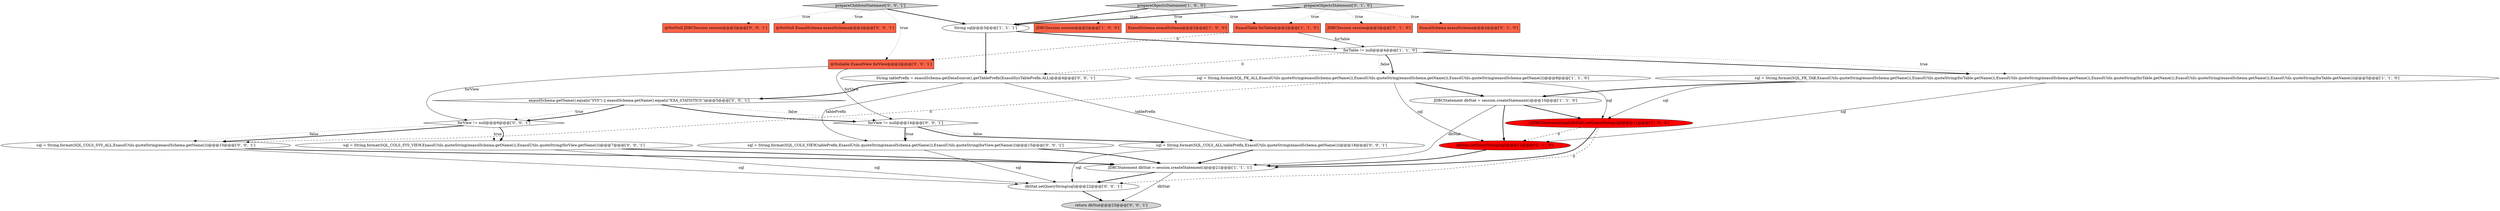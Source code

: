 digraph {
19 [style = filled, label = "@NotNull JDBCSession session@@@2@@@['0', '0', '1']", fillcolor = tomato, shape = box image = "AAA0AAABBB3BBB"];
20 [style = filled, label = "return dbStat@@@23@@@['0', '0', '1']", fillcolor = lightgray, shape = ellipse image = "AAA0AAABBB3BBB"];
6 [style = filled, label = "sql = String.format(SQL_FK_TAB,ExasolUtils.quoteString(exasolSchema.getName()),ExasolUtils.quoteString(forTable.getName()),ExasolUtils.quoteString(exasolSchema.getName()),ExasolUtils.quoteString(forTable.getName()),ExasolUtils.quoteString(exasolSchema.getName()),ExasolUtils.quoteString(forTable.getName()))@@@5@@@['1', '1', '0']", fillcolor = white, shape = ellipse image = "AAA0AAABBB1BBB"];
15 [style = filled, label = "exasolSchema.getName().equals(\"SYS\") || exasolSchema.getName().equals(\"EXA_STATISTICS\")@@@5@@@['0', '0', '1']", fillcolor = white, shape = diamond image = "AAA0AAABBB3BBB"];
17 [style = filled, label = "sql = String.format(SQL_COLS_SYS_VIEW,ExasolUtils.quoteString(exasolSchema.getName()),ExasolUtils.quoteString(forView.getName()))@@@7@@@['0', '0', '1']", fillcolor = white, shape = ellipse image = "AAA0AAABBB3BBB"];
18 [style = filled, label = "@NotNull ExasolSchema exasolSchema@@@2@@@['0', '0', '1']", fillcolor = tomato, shape = box image = "AAA0AAABBB3BBB"];
23 [style = filled, label = "sql = String.format(SQL_COLS_ALL,tablePrefix,ExasolUtils.quoteString(exasolSchema.getName()))@@@18@@@['0', '0', '1']", fillcolor = white, shape = ellipse image = "AAA0AAABBB3BBB"];
5 [style = filled, label = "JDBCStatement dbStat = session.createStatement()@@@10@@@['1', '1', '0']", fillcolor = white, shape = ellipse image = "AAA0AAABBB1BBB"];
1 [style = filled, label = "prepareObjectsStatement['1', '0', '0']", fillcolor = lightgray, shape = diamond image = "AAA0AAABBB1BBB"];
0 [style = filled, label = "JDBCSession session@@@2@@@['1', '0', '0']", fillcolor = tomato, shape = box image = "AAA0AAABBB1BBB"];
16 [style = filled, label = "sql = String.format(SQL_COLS_VIEW,tablePrefix,ExasolUtils.quoteString(exasolSchema.getName()),ExasolUtils.quoteString(forView.getName()))@@@15@@@['0', '0', '1']", fillcolor = white, shape = ellipse image = "AAA0AAABBB3BBB"];
7 [style = filled, label = "sql = String.format(SQL_FK_ALL,ExasolUtils.quoteString(exasolSchema.getName()),ExasolUtils.quoteString(exasolSchema.getName()),ExasolUtils.quoteString(exasolSchema.getName()))@@@8@@@['1', '1', '0']", fillcolor = white, shape = ellipse image = "AAA0AAABBB1BBB"];
2 [style = filled, label = "forTable != null@@@4@@@['1', '1', '0']", fillcolor = white, shape = diamond image = "AAA0AAABBB1BBB"];
14 [style = filled, label = "prepareObjectsStatement['0', '1', '0']", fillcolor = lightgray, shape = diamond image = "AAA0AAABBB2BBB"];
26 [style = filled, label = "@Nullable ExasolView forView@@@2@@@['0', '0', '1']", fillcolor = tomato, shape = box image = "AAA0AAABBB3BBB"];
3 [style = filled, label = "((JDBCStatementImpl)dbStat).setQueryString(sql)@@@11@@@['1', '0', '0']", fillcolor = red, shape = ellipse image = "AAA1AAABBB1BBB"];
4 [style = filled, label = "ExasolSchema exasolSchema@@@2@@@['1', '0', '0']", fillcolor = tomato, shape = box image = "AAA0AAABBB1BBB"];
25 [style = filled, label = "sql = String.format(SQL_COLS_SYS_ALL,ExasolUtils.quoteString(exasolSchema.getName()))@@@10@@@['0', '0', '1']", fillcolor = white, shape = ellipse image = "AAA0AAABBB3BBB"];
24 [style = filled, label = "prepareChildrenStatement['0', '0', '1']", fillcolor = lightgray, shape = diamond image = "AAA0AAABBB3BBB"];
11 [style = filled, label = "JDBCSession session@@@2@@@['0', '1', '0']", fillcolor = tomato, shape = box image = "AAA0AAABBB2BBB"];
22 [style = filled, label = "forView != null@@@14@@@['0', '0', '1']", fillcolor = white, shape = diamond image = "AAA0AAABBB3BBB"];
28 [style = filled, label = "String tablePrefix = exasolSchema.getDataSource().getTablePrefix(ExasolSysTablePrefix.ALL)@@@4@@@['0', '0', '1']", fillcolor = white, shape = ellipse image = "AAA0AAABBB3BBB"];
9 [style = filled, label = "ExasolTable forTable@@@2@@@['1', '1', '0']", fillcolor = tomato, shape = box image = "AAA0AAABBB1BBB"];
12 [style = filled, label = "dbStat.setQueryString(sql)@@@11@@@['0', '1', '0']", fillcolor = red, shape = ellipse image = "AAA1AAABBB2BBB"];
21 [style = filled, label = "dbStat.setQueryString(sql)@@@22@@@['0', '0', '1']", fillcolor = white, shape = ellipse image = "AAA0AAABBB3BBB"];
8 [style = filled, label = "JDBCStatement dbStat = session.createStatement()@@@21@@@['1', '1', '1']", fillcolor = white, shape = ellipse image = "AAA0AAABBB1BBB"];
27 [style = filled, label = "forView != null@@@6@@@['0', '0', '1']", fillcolor = white, shape = diamond image = "AAA0AAABBB3BBB"];
13 [style = filled, label = "ExasolSchema exasolSchema@@@2@@@['0', '1', '0']", fillcolor = tomato, shape = box image = "AAA0AAABBB2BBB"];
10 [style = filled, label = "String sql@@@3@@@['1', '1', '1']", fillcolor = white, shape = ellipse image = "AAA0AAABBB1BBB"];
24->10 [style = bold, label=""];
5->3 [style = bold, label=""];
17->8 [style = bold, label=""];
17->21 [style = solid, label="sql"];
16->21 [style = solid, label="sql"];
10->28 [style = bold, label=""];
28->15 [style = bold, label=""];
25->21 [style = solid, label="sql"];
8->20 [style = solid, label="dbStat"];
16->8 [style = bold, label=""];
3->21 [style = dashed, label="0"];
22->16 [style = bold, label=""];
2->6 [style = bold, label=""];
26->27 [style = solid, label="forView"];
28->16 [style = solid, label="tablePrefix"];
14->10 [style = bold, label=""];
27->25 [style = dotted, label="false"];
1->4 [style = dotted, label="true"];
7->12 [style = solid, label="sql"];
23->8 [style = bold, label=""];
26->22 [style = solid, label="forView"];
5->8 [style = solid, label="dbStat"];
22->23 [style = bold, label=""];
14->13 [style = dotted, label="true"];
15->22 [style = bold, label=""];
23->21 [style = solid, label="sql"];
2->7 [style = dotted, label="false"];
28->23 [style = solid, label="tablePrefix"];
15->27 [style = dotted, label="true"];
6->5 [style = bold, label=""];
7->5 [style = bold, label=""];
6->3 [style = solid, label="sql"];
21->20 [style = bold, label=""];
3->12 [style = dashed, label="0"];
5->12 [style = bold, label=""];
24->26 [style = dotted, label="true"];
2->6 [style = dotted, label="true"];
12->8 [style = bold, label=""];
3->8 [style = bold, label=""];
1->9 [style = dotted, label="true"];
22->16 [style = dotted, label="true"];
9->26 [style = dashed, label="0"];
2->28 [style = dashed, label="0"];
27->17 [style = bold, label=""];
22->23 [style = dotted, label="false"];
7->25 [style = dashed, label="0"];
8->21 [style = bold, label=""];
6->12 [style = solid, label="sql"];
14->11 [style = dotted, label="true"];
24->19 [style = dotted, label="true"];
10->2 [style = bold, label=""];
25->8 [style = bold, label=""];
1->0 [style = dotted, label="true"];
14->9 [style = dotted, label="true"];
2->7 [style = bold, label=""];
27->17 [style = dotted, label="true"];
7->3 [style = solid, label="sql"];
1->10 [style = bold, label=""];
15->27 [style = bold, label=""];
15->22 [style = dotted, label="false"];
27->25 [style = bold, label=""];
24->18 [style = dotted, label="true"];
9->2 [style = solid, label="forTable"];
}
